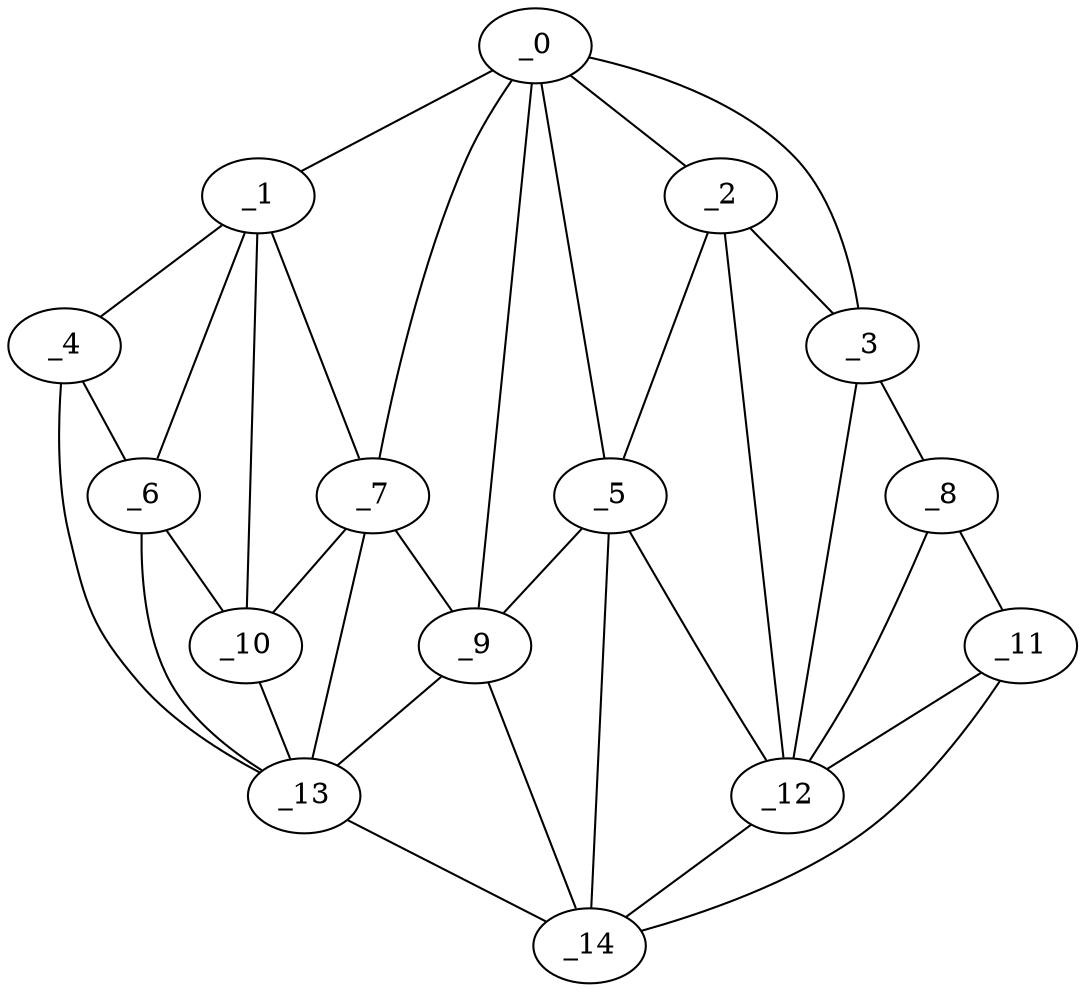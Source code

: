 graph "obj13__285.gxl" {
	_0	 [x=47,
		y=33];
	_1	 [x=48,
		y=124];
	_0 -- _1	 [valence=1];
	_2	 [x=51,
		y=25];
	_0 -- _2	 [valence=1];
	_3	 [x=54,
		y=5];
	_0 -- _3	 [valence=1];
	_5	 [x=72,
		y=43];
	_0 -- _5	 [valence=1];
	_7	 [x=75,
		y=73];
	_0 -- _7	 [valence=1];
	_9	 [x=76,
		y=62];
	_0 -- _9	 [valence=2];
	_4	 [x=71,
		y=126];
	_1 -- _4	 [valence=1];
	_6	 [x=74,
		y=116];
	_1 -- _6	 [valence=2];
	_1 -- _7	 [valence=2];
	_10	 [x=76,
		y=105];
	_1 -- _10	 [valence=2];
	_2 -- _3	 [valence=2];
	_2 -- _5	 [valence=2];
	_12	 [x=79,
		y=18];
	_2 -- _12	 [valence=1];
	_8	 [x=76,
		y=4];
	_3 -- _8	 [valence=1];
	_3 -- _12	 [valence=2];
	_4 -- _6	 [valence=2];
	_13	 [x=83,
		y=94];
	_4 -- _13	 [valence=1];
	_5 -- _9	 [valence=2];
	_5 -- _12	 [valence=2];
	_14	 [x=84,
		y=21];
	_5 -- _14	 [valence=2];
	_6 -- _10	 [valence=2];
	_6 -- _13	 [valence=2];
	_7 -- _9	 [valence=1];
	_7 -- _10	 [valence=1];
	_7 -- _13	 [valence=2];
	_11	 [x=79,
		y=9];
	_8 -- _11	 [valence=1];
	_8 -- _12	 [valence=1];
	_9 -- _13	 [valence=2];
	_9 -- _14	 [valence=2];
	_10 -- _13	 [valence=1];
	_11 -- _12	 [valence=2];
	_11 -- _14	 [valence=1];
	_12 -- _14	 [valence=2];
	_13 -- _14	 [valence=1];
}
